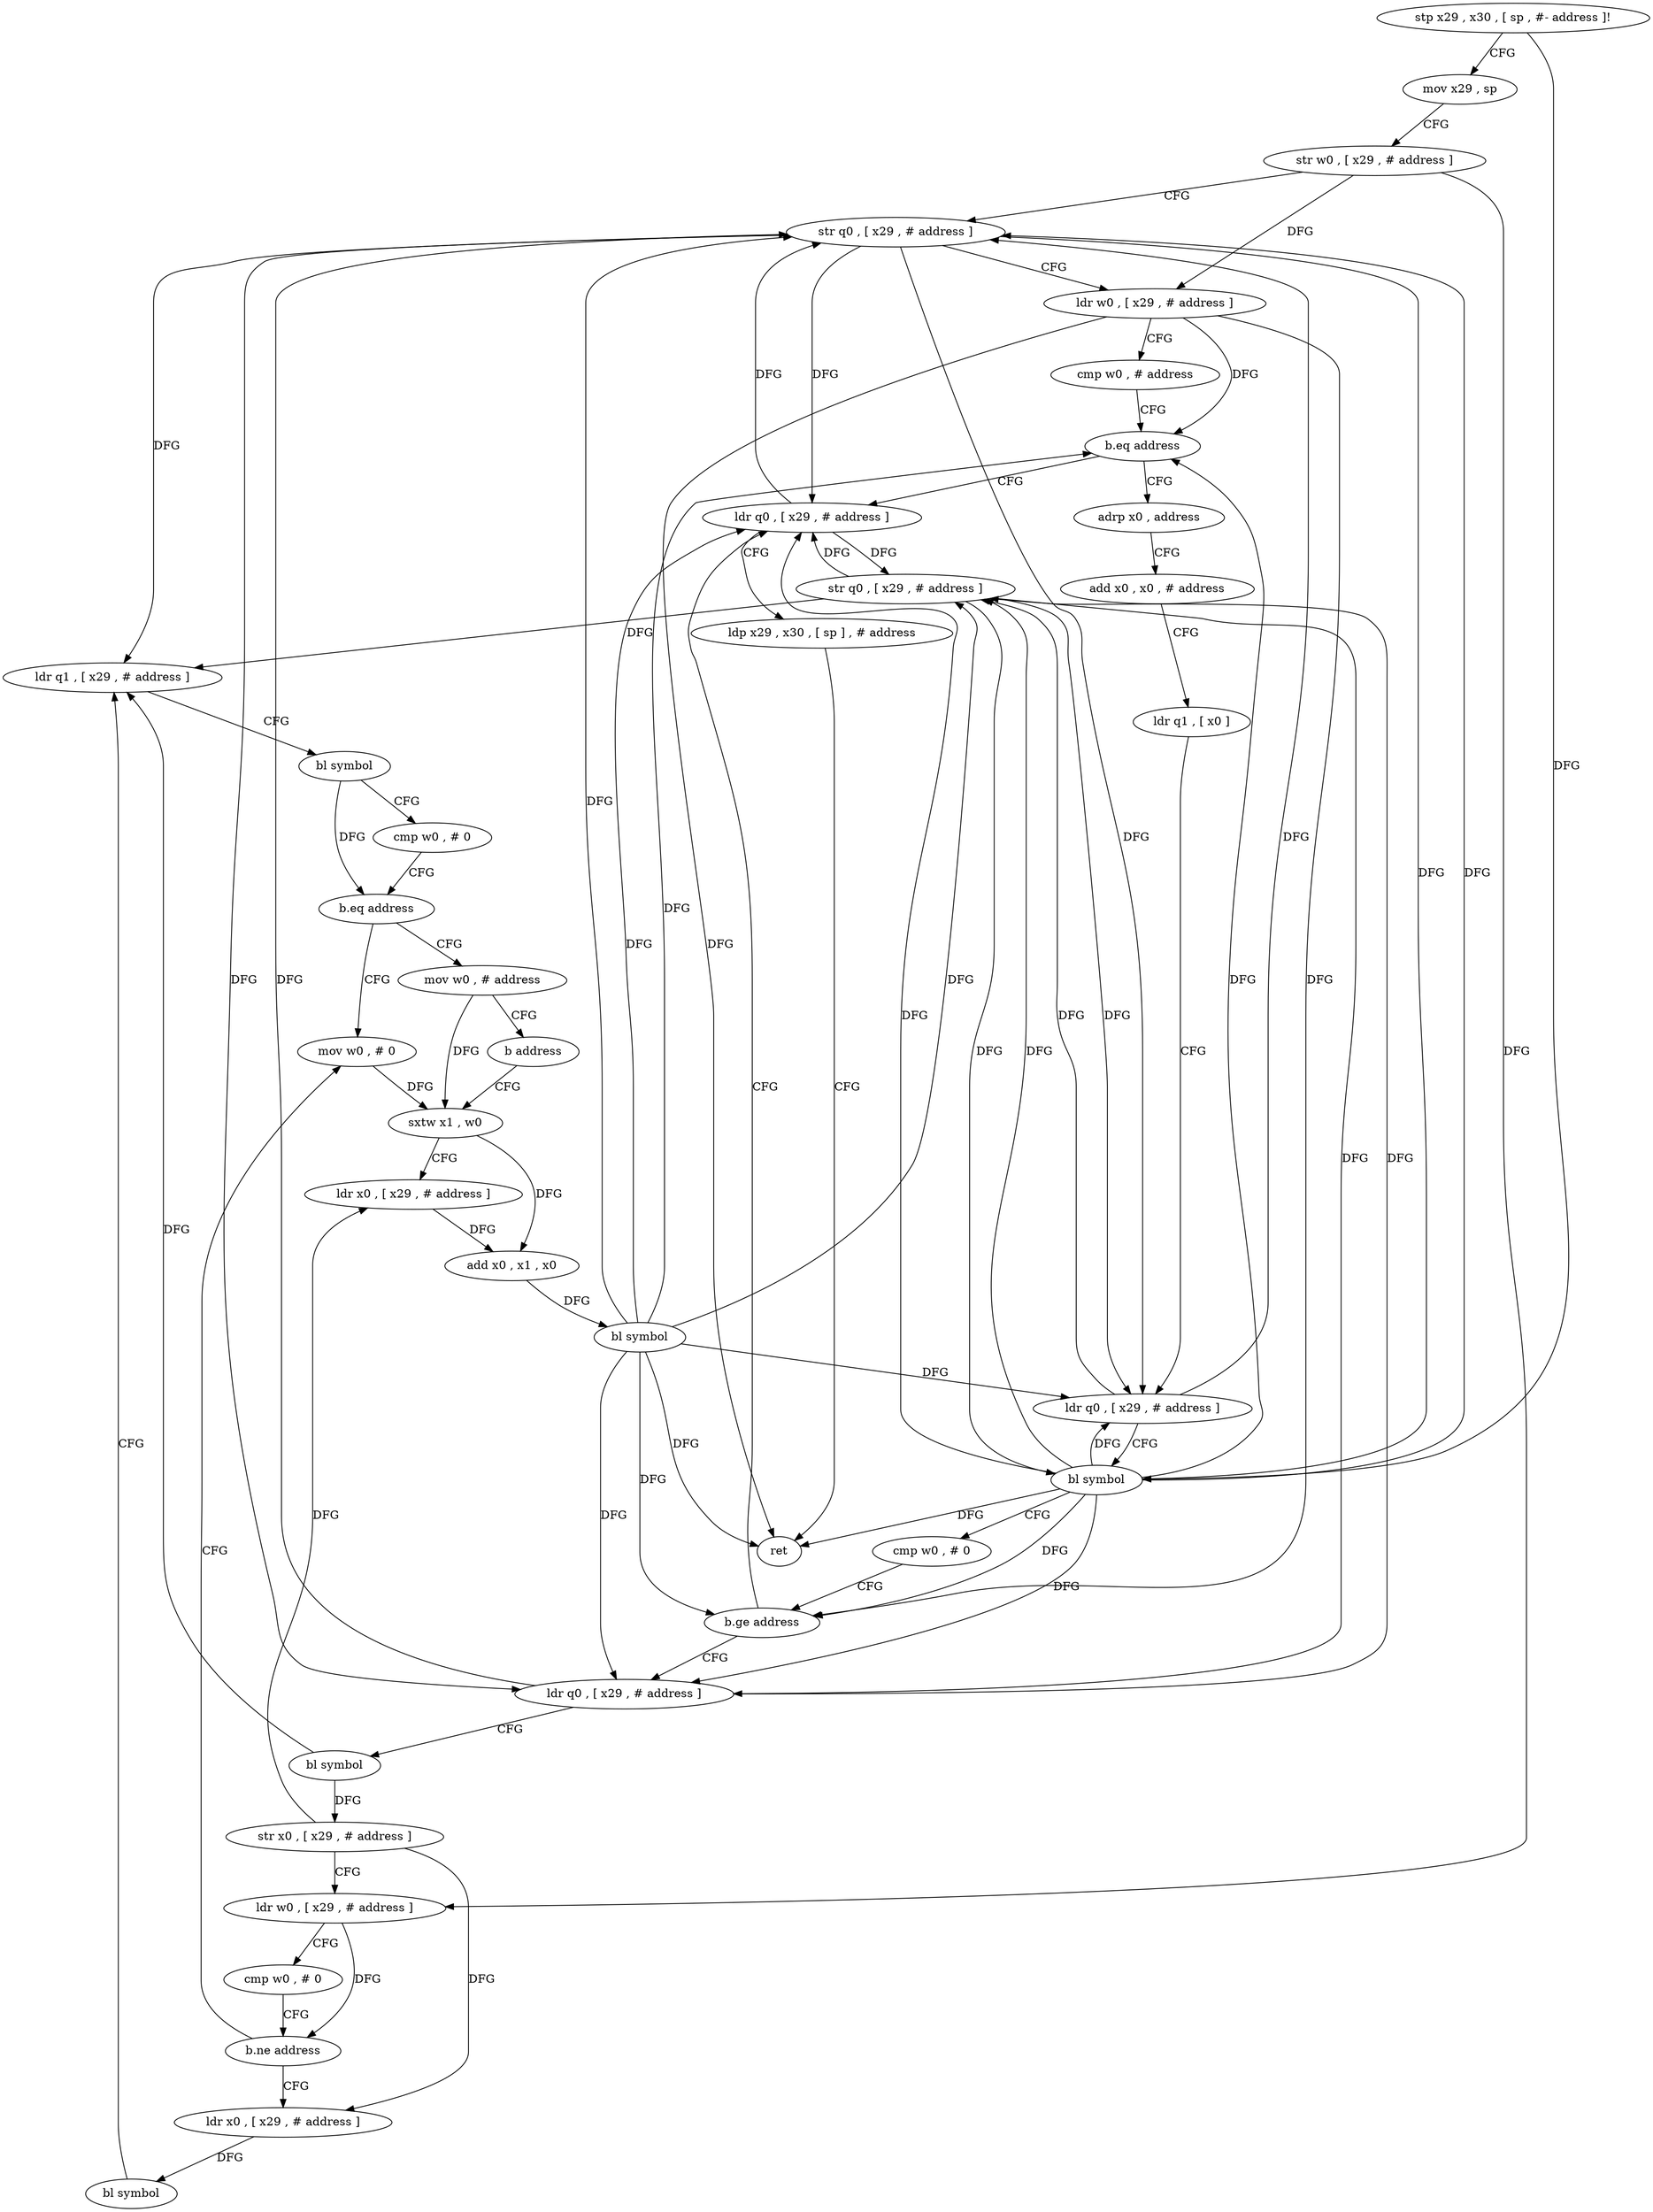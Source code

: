 digraph "func" {
"4322152" [label = "stp x29 , x30 , [ sp , #- address ]!" ]
"4322156" [label = "mov x29 , sp" ]
"4322160" [label = "str w0 , [ x29 , # address ]" ]
"4322164" [label = "str q0 , [ x29 , # address ]" ]
"4322168" [label = "ldr w0 , [ x29 , # address ]" ]
"4322172" [label = "cmp w0 , # address" ]
"4322176" [label = "b.eq address" ]
"4322288" [label = "ldr q0 , [ x29 , # address ]" ]
"4322180" [label = "adrp x0 , address" ]
"4322292" [label = "ldp x29 , x30 , [ sp ] , # address" ]
"4322296" [label = "ret" ]
"4322184" [label = "add x0 , x0 , # address" ]
"4322188" [label = "ldr q1 , [ x0 ]" ]
"4322192" [label = "ldr q0 , [ x29 , # address ]" ]
"4322196" [label = "bl symbol" ]
"4322200" [label = "cmp w0 , # 0" ]
"4322204" [label = "b.ge address" ]
"4322208" [label = "ldr q0 , [ x29 , # address ]" ]
"4322212" [label = "bl symbol" ]
"4322216" [label = "str x0 , [ x29 , # address ]" ]
"4322220" [label = "ldr w0 , [ x29 , # address ]" ]
"4322224" [label = "cmp w0 , # 0" ]
"4322228" [label = "b.ne address" ]
"4322264" [label = "mov w0 , # 0" ]
"4322232" [label = "ldr x0 , [ x29 , # address ]" ]
"4322268" [label = "sxtw x1 , w0" ]
"4322236" [label = "bl symbol" ]
"4322240" [label = "ldr q1 , [ x29 , # address ]" ]
"4322244" [label = "bl symbol" ]
"4322248" [label = "cmp w0 , # 0" ]
"4322252" [label = "b.eq address" ]
"4322256" [label = "mov w0 , # address" ]
"4322260" [label = "b address" ]
"4322272" [label = "ldr x0 , [ x29 , # address ]" ]
"4322276" [label = "add x0 , x1 , x0" ]
"4322280" [label = "bl symbol" ]
"4322284" [label = "str q0 , [ x29 , # address ]" ]
"4322152" -> "4322156" [ label = "CFG" ]
"4322152" -> "4322196" [ label = "DFG" ]
"4322156" -> "4322160" [ label = "CFG" ]
"4322160" -> "4322164" [ label = "CFG" ]
"4322160" -> "4322168" [ label = "DFG" ]
"4322160" -> "4322220" [ label = "DFG" ]
"4322164" -> "4322168" [ label = "CFG" ]
"4322164" -> "4322288" [ label = "DFG" ]
"4322164" -> "4322192" [ label = "DFG" ]
"4322164" -> "4322196" [ label = "DFG" ]
"4322164" -> "4322208" [ label = "DFG" ]
"4322164" -> "4322240" [ label = "DFG" ]
"4322168" -> "4322172" [ label = "CFG" ]
"4322168" -> "4322176" [ label = "DFG" ]
"4322168" -> "4322296" [ label = "DFG" ]
"4322168" -> "4322204" [ label = "DFG" ]
"4322172" -> "4322176" [ label = "CFG" ]
"4322176" -> "4322288" [ label = "CFG" ]
"4322176" -> "4322180" [ label = "CFG" ]
"4322288" -> "4322292" [ label = "CFG" ]
"4322288" -> "4322164" [ label = "DFG" ]
"4322288" -> "4322284" [ label = "DFG" ]
"4322180" -> "4322184" [ label = "CFG" ]
"4322292" -> "4322296" [ label = "CFG" ]
"4322184" -> "4322188" [ label = "CFG" ]
"4322188" -> "4322192" [ label = "CFG" ]
"4322192" -> "4322196" [ label = "CFG" ]
"4322192" -> "4322164" [ label = "DFG" ]
"4322192" -> "4322284" [ label = "DFG" ]
"4322196" -> "4322200" [ label = "CFG" ]
"4322196" -> "4322164" [ label = "DFG" ]
"4322196" -> "4322176" [ label = "DFG" ]
"4322196" -> "4322296" [ label = "DFG" ]
"4322196" -> "4322204" [ label = "DFG" ]
"4322196" -> "4322288" [ label = "DFG" ]
"4322196" -> "4322192" [ label = "DFG" ]
"4322196" -> "4322208" [ label = "DFG" ]
"4322196" -> "4322284" [ label = "DFG" ]
"4322200" -> "4322204" [ label = "CFG" ]
"4322204" -> "4322288" [ label = "CFG" ]
"4322204" -> "4322208" [ label = "CFG" ]
"4322208" -> "4322212" [ label = "CFG" ]
"4322208" -> "4322164" [ label = "DFG" ]
"4322208" -> "4322284" [ label = "DFG" ]
"4322212" -> "4322216" [ label = "DFG" ]
"4322212" -> "4322240" [ label = "DFG" ]
"4322216" -> "4322220" [ label = "CFG" ]
"4322216" -> "4322232" [ label = "DFG" ]
"4322216" -> "4322272" [ label = "DFG" ]
"4322220" -> "4322224" [ label = "CFG" ]
"4322220" -> "4322228" [ label = "DFG" ]
"4322224" -> "4322228" [ label = "CFG" ]
"4322228" -> "4322264" [ label = "CFG" ]
"4322228" -> "4322232" [ label = "CFG" ]
"4322264" -> "4322268" [ label = "DFG" ]
"4322232" -> "4322236" [ label = "DFG" ]
"4322268" -> "4322272" [ label = "CFG" ]
"4322268" -> "4322276" [ label = "DFG" ]
"4322236" -> "4322240" [ label = "CFG" ]
"4322240" -> "4322244" [ label = "CFG" ]
"4322244" -> "4322248" [ label = "CFG" ]
"4322244" -> "4322252" [ label = "DFG" ]
"4322248" -> "4322252" [ label = "CFG" ]
"4322252" -> "4322264" [ label = "CFG" ]
"4322252" -> "4322256" [ label = "CFG" ]
"4322256" -> "4322260" [ label = "CFG" ]
"4322256" -> "4322268" [ label = "DFG" ]
"4322260" -> "4322268" [ label = "CFG" ]
"4322272" -> "4322276" [ label = "DFG" ]
"4322276" -> "4322280" [ label = "DFG" ]
"4322280" -> "4322284" [ label = "DFG" ]
"4322280" -> "4322164" [ label = "DFG" ]
"4322280" -> "4322176" [ label = "DFG" ]
"4322280" -> "4322204" [ label = "DFG" ]
"4322280" -> "4322296" [ label = "DFG" ]
"4322280" -> "4322288" [ label = "DFG" ]
"4322280" -> "4322192" [ label = "DFG" ]
"4322280" -> "4322208" [ label = "DFG" ]
"4322284" -> "4322288" [ label = "DFG" ]
"4322284" -> "4322192" [ label = "DFG" ]
"4322284" -> "4322196" [ label = "DFG" ]
"4322284" -> "4322208" [ label = "DFG" ]
"4322284" -> "4322240" [ label = "DFG" ]
}
